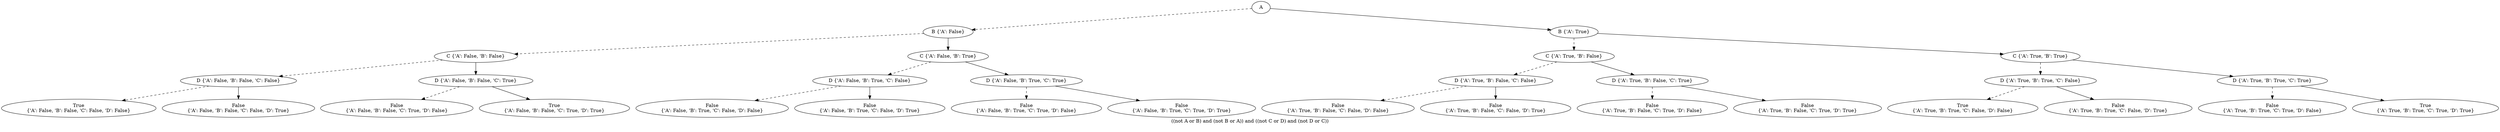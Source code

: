 digraph{
label="((not A or B) and (not B or A)) and ((not C or D) and (not D or C))\n\n"
2235520286544[label=A]2235520286608[label="B {'A': False}"]
2235520286544 -> 2235520286608[style=dashed]
2235520286672[label="C {'A': False, 'B': False}"]
2235520286608 -> 2235520286672[style=dashed]
2235520368720[label="D {'A': False, 'B': False, 'C': False}"]
2235520286672 -> 2235520368720[style=dashed]
2235520369744[label="True
{'A': False, 'B': False, 'C': False, 'D': False}"]
2235520368720 -> 2235520369744[style=dashed]
2235520370768[label="False
{'A': False, 'B': False, 'C': False, 'D': True}"]
2235520368720 -> 2235520370768
2235520370704[label="D {'A': False, 'B': False, 'C': True}"]
2235520286672 -> 2235520370704
2235520525072[label="False
{'A': False, 'B': False, 'C': True, 'D': False}"]
2235520370704 -> 2235520525072[style=dashed]
2235520525264[label="True
{'A': False, 'B': False, 'C': True, 'D': True}"]
2235520370704 -> 2235520525264
2235520525328[label="C {'A': False, 'B': True}"]
2235520286608 -> 2235520525328
2235520525392[label="D {'A': False, 'B': True, 'C': False}"]
2235520525328 -> 2235520525392[style=dashed]
2235520525648[label="False
{'A': False, 'B': True, 'C': False, 'D': False}"]
2235520525392 -> 2235520525648[style=dashed]
2235520525584[label="False
{'A': False, 'B': True, 'C': False, 'D': True}"]
2235520525392 -> 2235520525584
2235520525904[label="D {'A': False, 'B': True, 'C': True}"]
2235520525328 -> 2235520525904
2235520526096[label="False
{'A': False, 'B': True, 'C': True, 'D': False}"]
2235520525904 -> 2235520526096[style=dashed]
2235520525840[label="False
{'A': False, 'B': True, 'C': True, 'D': True}"]
2235520525904 -> 2235520525840
2235520526352[label="B {'A': True}"]
2235520286544 -> 2235520526352
2235520526416[label="C {'A': True, 'B': False}"]
2235520526352 -> 2235520526416[style=dashed]
2235520526480[label="D {'A': True, 'B': False, 'C': False}"]
2235520526416 -> 2235520526480[style=dashed]
2235520526672[label="False
{'A': True, 'B': False, 'C': False, 'D': False}"]
2235520526480 -> 2235520526672[style=dashed]
2235520526864[label="False
{'A': True, 'B': False, 'C': False, 'D': True}"]
2235520526480 -> 2235520526864
2235520526928[label="D {'A': True, 'B': False, 'C': True}"]
2235520526416 -> 2235520526928
2235520527120[label="False
{'A': True, 'B': False, 'C': True, 'D': False}"]
2235520526928 -> 2235520527120[style=dashed]
2235520527312[label="False
{'A': True, 'B': False, 'C': True, 'D': True}"]
2235520526928 -> 2235520527312
2235520527376[label="C {'A': True, 'B': True}"]
2235520526352 -> 2235520527376
2235520527440[label="D {'A': True, 'B': True, 'C': False}"]
2235520527376 -> 2235520527440[style=dashed]
2235520527632[label="True
{'A': True, 'B': True, 'C': False, 'D': False}"]
2235520527440 -> 2235520527632[style=dashed]
2235520527568[label="False
{'A': True, 'B': True, 'C': False, 'D': True}"]
2235520527440 -> 2235520527568
2235520527888[label="D {'A': True, 'B': True, 'C': True}"]
2235520527376 -> 2235520527888
2235520528208[label="False
{'A': True, 'B': True, 'C': True, 'D': False}"]
2235520527888 -> 2235520528208[style=dashed]
2235520528464[label="True
{'A': True, 'B': True, 'C': True, 'D': True}"]
2235520527888 -> 2235520528464
}